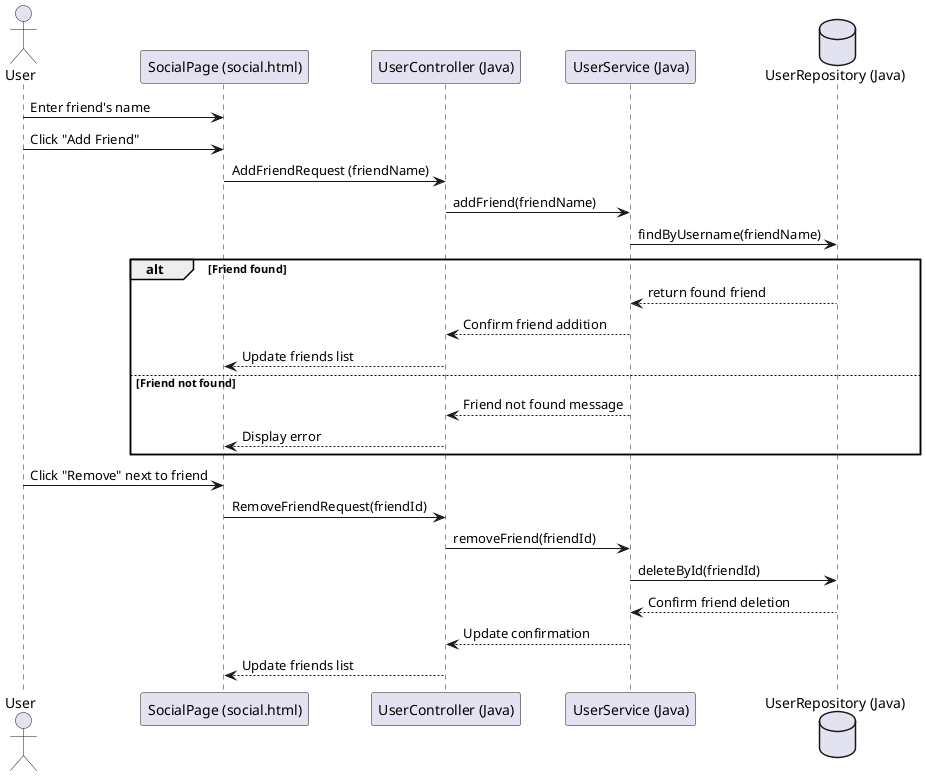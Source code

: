 @startuml
actor User
participant SocialPage as "SocialPage (social.html)"
participant UserController as "UserController (Java)"
participant UserService as "UserService (Java)"
Database UserRepository as "UserRepository (Java)"

User -> SocialPage: Enter friend's name
User -> SocialPage: Click "Add Friend"
SocialPage -> UserController: AddFriendRequest (friendName)
UserController -> UserService: addFriend(friendName)
UserService -> UserRepository: findByUsername(friendName)
alt Friend found
    UserRepository --> UserService: return found friend
    UserService --> UserController: Confirm friend addition
    UserController --> SocialPage: Update friends list
else Friend not found
    UserService --> UserController: Friend not found message
    UserController --> SocialPage: Display error
end

User -> SocialPage: Click "Remove" next to friend
SocialPage -> UserController: RemoveFriendRequest(friendId)
UserController -> UserService: removeFriend(friendId)
UserService -> UserRepository: deleteById(friendId)
UserRepository --> UserService: Confirm friend deletion
UserService --> UserController: Update confirmation
UserController --> SocialPage: Update friends list

@enduml